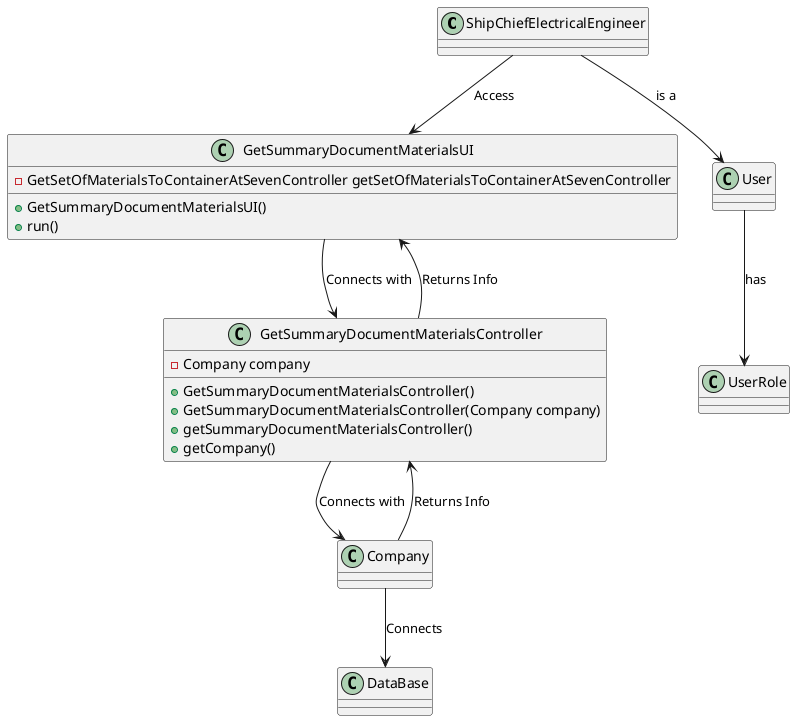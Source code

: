 @startuml

class ShipChiefElectricalEngineer{

}

class User{

}

class UserRole{

}

class Company{

}

class GetSummaryDocumentMaterialsUI{
    -GetSetOfMaterialsToContainerAtSevenController getSetOfMaterialsToContainerAtSevenController
    +GetSummaryDocumentMaterialsUI()
    +run()
}

class GetSummaryDocumentMaterialsController{
    -Company company
    +GetSummaryDocumentMaterialsController()
    +GetSummaryDocumentMaterialsController(Company company)
    +getSummaryDocumentMaterialsController()
    +getCompany()
}

ShipChiefElectricalEngineer --> GetSummaryDocumentMaterialsUI : Access
GetSummaryDocumentMaterialsUI -down-> GetSummaryDocumentMaterialsController : Connects with
ShipChiefElectricalEngineer --> User : is a
User --> UserRole : has
GetSummaryDocumentMaterialsController -up-> GetSummaryDocumentMaterialsUI : Returns Info
GetSummaryDocumentMaterialsController --> Company : Connects with
Company --> GetSummaryDocumentMaterialsController : Returns Info
Company --> DataBase : Connects

@enduml